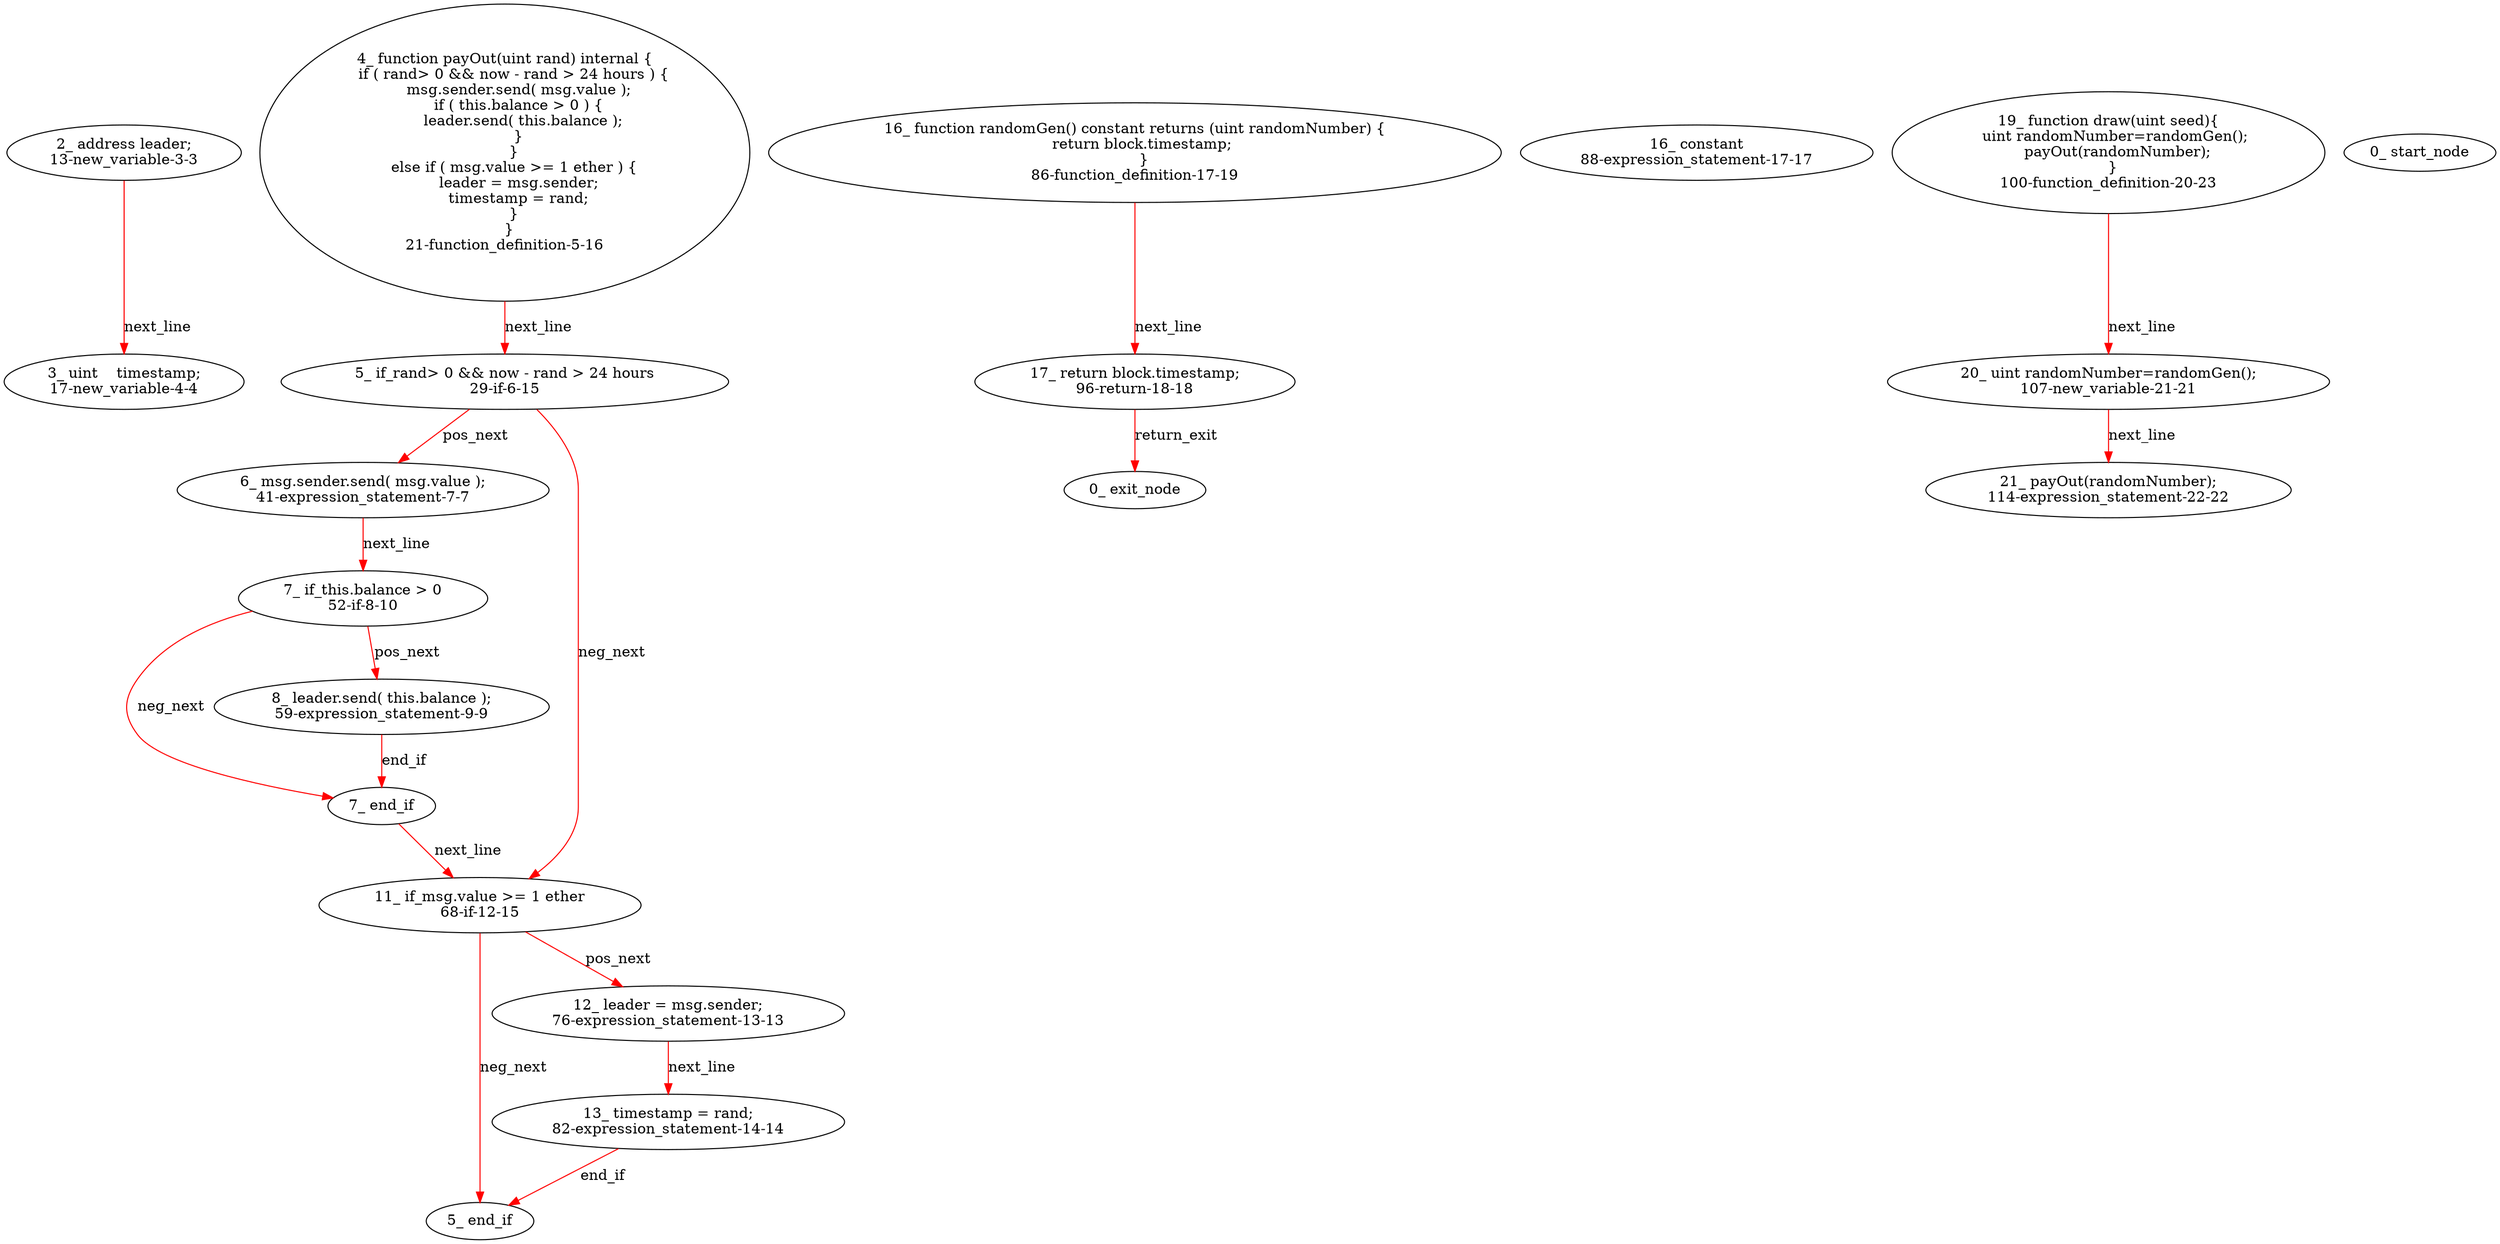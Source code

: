 digraph  {
13 [label="2_ address leader;\n13-new_variable-3-3", method="", type_label=new_variable];
17 [label="3_ uint    timestamp;\n17-new_variable-4-4", method="", type_label=new_variable];
21 [label="4_ function payOut(uint rand) internal {\n    if ( rand> 0 && now - rand > 24 hours ) {\n      msg.sender.send( msg.value );\n      if ( this.balance > 0 ) {\n        leader.send( this.balance );\n      }\n    }\n    else if ( msg.value >= 1 ether ) {\n      leader = msg.sender;\n      timestamp = rand;\n    }\n  }\n21-function_definition-5-16", method="payOut(uint rand)", type_label=function_definition];
29 [label="5_ if_rand> 0 && now - rand > 24 hours\n29-if-6-15", method="payOut(uint rand)", type_label=if];
143 [label="5_ end_if", method="payOut(uint rand)", type_label=end_if];
41 [label="6_ msg.sender.send( msg.value );\n41-expression_statement-7-7", method="payOut(uint rand)", type_label=expression_statement];
52 [label="7_ if_this.balance > 0\n52-if-8-10", method="payOut(uint rand)", type_label=if];
166 [label="7_ end_if", method="payOut(uint rand)", type_label=end_if];
59 [label="8_ leader.send( this.balance );\n59-expression_statement-9-9", method="payOut(uint rand)", type_label=expression_statement];
68 [label="11_ if_msg.value >= 1 ether\n68-if-12-15", method="payOut(uint rand)", type_label=if];
76 [label="12_ leader = msg.sender;\n76-expression_statement-13-13", method="payOut(uint rand)", type_label=expression_statement];
82 [label="13_ timestamp = rand;\n82-expression_statement-14-14", method="payOut(uint rand)", type_label=expression_statement];
86 [label="16_ function randomGen() constant returns (uint randomNumber) {\n      return block.timestamp;   \n    }\n86-function_definition-17-19", method="randomGen()", type_label=function_definition];
88 [label="16_ constant\n88-expression_statement-17-17", method="randomGen()", type_label=expression_statement];
96 [label="17_ return block.timestamp;\n96-return-18-18", method="randomGen()", type_label=return];
100 [label="19_ function draw(uint seed){\n    uint randomNumber=randomGen(); \n    payOut(randomNumber);\n  }\n100-function_definition-20-23", method="draw(uint seed)", type_label=function_definition];
107 [label="20_ uint randomNumber=randomGen();\n107-new_variable-21-21", method="draw(uint seed)", type_label=new_variable];
114 [label="21_ payOut(randomNumber);\n114-expression_statement-22-22", method="draw(uint seed)", type_label=expression_statement];
1 [label="0_ start_node", method="", type_label=start];
2 [label="0_ exit_node", method="", type_label=exit];
13 -> 17  [color=red, controlflow_type=next_line, edge_type=CFG_edge, key=0, label=next_line];
21 -> 29  [color=red, controlflow_type=next_line, edge_type=CFG_edge, key=0, label=next_line];
29 -> 41  [color=red, controlflow_type=pos_next, edge_type=CFG_edge, key=0, label=pos_next];
29 -> 68  [color=red, controlflow_type=neg_next, edge_type=CFG_edge, key=0, label=neg_next];
41 -> 52  [color=red, controlflow_type=next_line, edge_type=CFG_edge, key=0, label=next_line];
52 -> 59  [color=red, controlflow_type=pos_next, edge_type=CFG_edge, key=0, label=pos_next];
52 -> 166  [color=red, controlflow_type=neg_next, edge_type=CFG_edge, key=0, label=neg_next];
166 -> 68  [color=red, controlflow_type=next_line, edge_type=CFG_edge, key=0, label=next_line];
59 -> 166  [color=red, controlflow_type=end_if, edge_type=CFG_edge, key=0, label=end_if];
68 -> 76  [color=red, controlflow_type=pos_next, edge_type=CFG_edge, key=0, label=pos_next];
68 -> 143  [color=red, controlflow_type=neg_next, edge_type=CFG_edge, key=0, label=neg_next];
76 -> 82  [color=red, controlflow_type=next_line, edge_type=CFG_edge, key=0, label=next_line];
82 -> 143  [color=red, controlflow_type=end_if, edge_type=CFG_edge, key=0, label=end_if];
86 -> 96  [color=red, controlflow_type=next_line, edge_type=CFG_edge, key=0, label=next_line];
96 -> 2  [color=red, controlflow_type=return_exit, edge_type=CFG_edge, key=0, label=return_exit];
100 -> 107  [color=red, controlflow_type=next_line, edge_type=CFG_edge, key=0, label=next_line];
107 -> 114  [color=red, controlflow_type=next_line, edge_type=CFG_edge, key=0, label=next_line];
}
